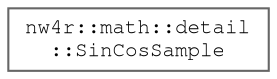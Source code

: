 digraph "Graphical Class Hierarchy"
{
 // LATEX_PDF_SIZE
  bgcolor="transparent";
  edge [fontname=FreeMono,fontsize=10,labelfontname=FreeMono,labelfontsize=10];
  node [fontname=FreeMono,fontsize=10,shape=box,height=0.2,width=0.4];
  rankdir="LR";
  Node0 [label="nw4r::math::detail\l::SinCosSample",height=0.2,width=0.4,color="grey40", fillcolor="white", style="filled",URL="$structnw4r_1_1math_1_1detail_1_1_sin_cos_sample.html",tooltip=" "];
}
